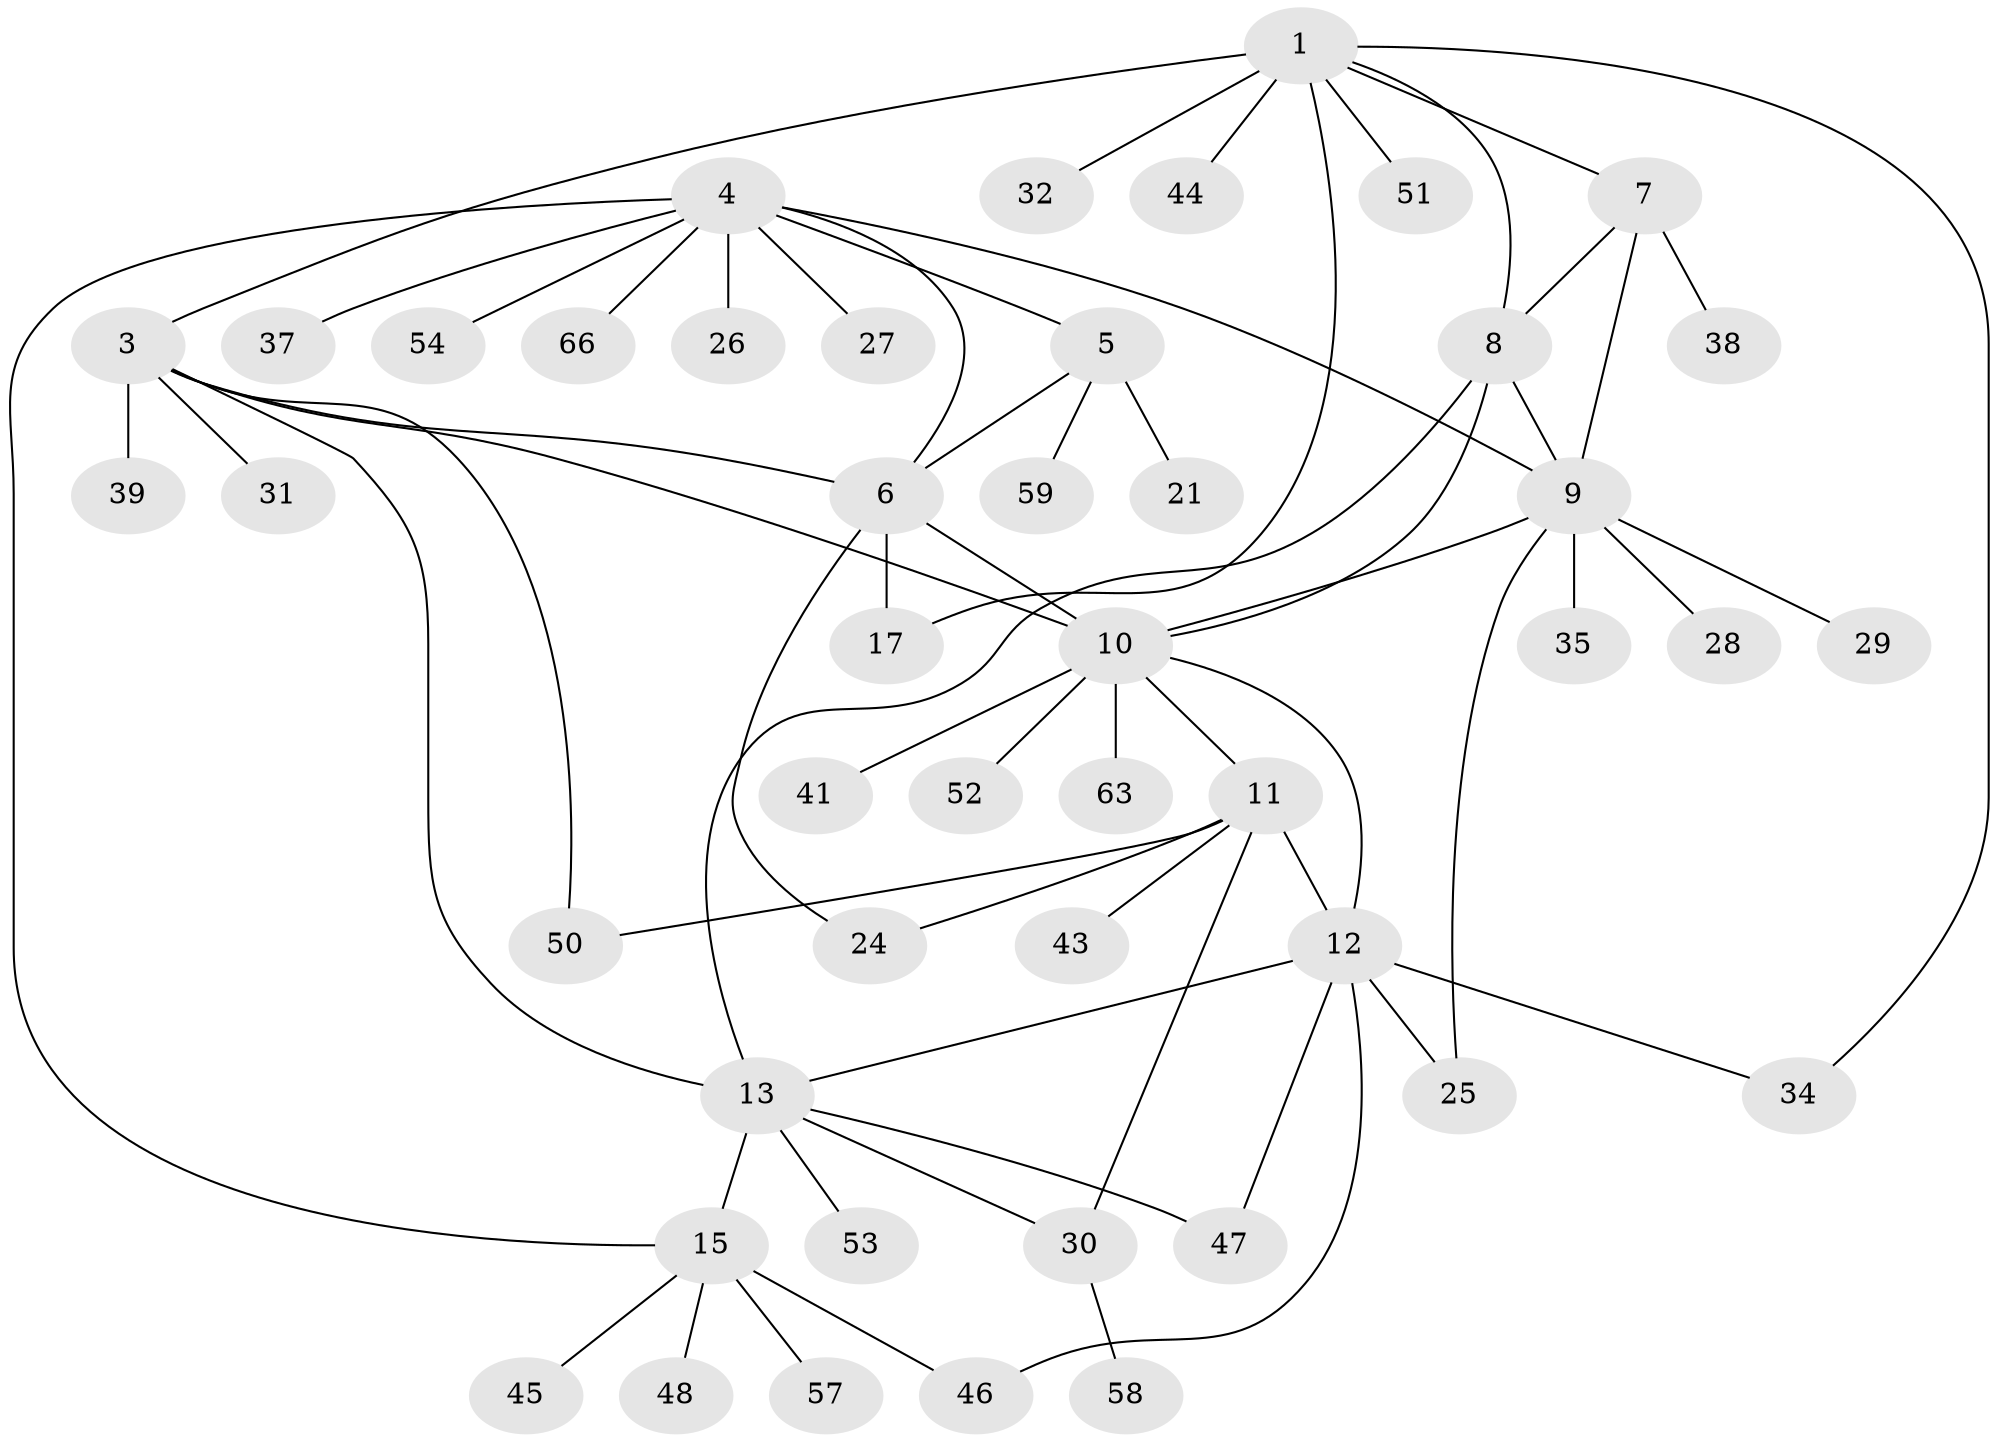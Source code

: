 // original degree distribution, {6: 0.030303030303030304, 5: 0.045454545454545456, 9: 0.030303030303030304, 8: 0.030303030303030304, 3: 0.12121212121212122, 7: 0.045454545454545456, 4: 0.030303030303030304, 2: 0.21212121212121213, 1: 0.45454545454545453}
// Generated by graph-tools (version 1.1) at 2025/11/02/27/25 16:11:32]
// undirected, 46 vertices, 64 edges
graph export_dot {
graph [start="1"]
  node [color=gray90,style=filled];
  1 [super="+2"];
  3 [super="+19"];
  4 [super="+18"];
  5 [super="+16"];
  6 [super="+60"];
  7;
  8 [super="+56"];
  9 [super="+40"];
  10 [super="+20"];
  11 [super="+36"];
  12 [super="+23"];
  13 [super="+14"];
  15 [super="+22"];
  17;
  21;
  24;
  25 [super="+64"];
  26;
  27 [super="+55"];
  28;
  29 [super="+33"];
  30;
  31;
  32;
  34;
  35 [super="+65"];
  37;
  38 [super="+42"];
  39;
  41;
  43;
  44;
  45;
  46 [super="+49"];
  47;
  48;
  50;
  51;
  52 [super="+61"];
  53;
  54;
  57;
  58;
  59 [super="+62"];
  63;
  66;
  1 -- 3 [weight=2];
  1 -- 17;
  1 -- 32;
  1 -- 34;
  1 -- 51;
  1 -- 7;
  1 -- 44;
  1 -- 8;
  3 -- 6;
  3 -- 10;
  3 -- 31;
  3 -- 39;
  3 -- 50;
  3 -- 13;
  4 -- 5;
  4 -- 6;
  4 -- 9;
  4 -- 15;
  4 -- 26;
  4 -- 27;
  4 -- 37;
  4 -- 66;
  4 -- 54;
  5 -- 6;
  5 -- 21;
  5 -- 59;
  6 -- 10;
  6 -- 17;
  6 -- 24;
  7 -- 8;
  7 -- 9;
  7 -- 38;
  8 -- 9;
  8 -- 10;
  8 -- 13;
  9 -- 25;
  9 -- 28;
  9 -- 29;
  9 -- 35;
  9 -- 10;
  10 -- 11;
  10 -- 12;
  10 -- 52;
  10 -- 63;
  10 -- 41;
  11 -- 12;
  11 -- 24;
  11 -- 30;
  11 -- 43;
  11 -- 50;
  12 -- 13;
  12 -- 25;
  12 -- 34;
  12 -- 46;
  12 -- 47;
  13 -- 15 [weight=2];
  13 -- 30;
  13 -- 47;
  13 -- 53;
  15 -- 46;
  15 -- 48;
  15 -- 57;
  15 -- 45;
  30 -- 58;
}

